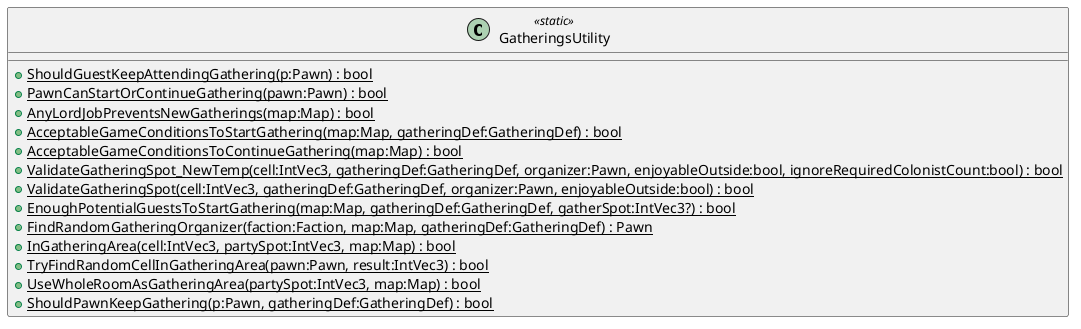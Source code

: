 @startuml
class GatheringsUtility <<static>> {
    + {static} ShouldGuestKeepAttendingGathering(p:Pawn) : bool
    + {static} PawnCanStartOrContinueGathering(pawn:Pawn) : bool
    + {static} AnyLordJobPreventsNewGatherings(map:Map) : bool
    + {static} AcceptableGameConditionsToStartGathering(map:Map, gatheringDef:GatheringDef) : bool
    + {static} AcceptableGameConditionsToContinueGathering(map:Map) : bool
    + {static} ValidateGatheringSpot_NewTemp(cell:IntVec3, gatheringDef:GatheringDef, organizer:Pawn, enjoyableOutside:bool, ignoreRequiredColonistCount:bool) : bool
    + {static} ValidateGatheringSpot(cell:IntVec3, gatheringDef:GatheringDef, organizer:Pawn, enjoyableOutside:bool) : bool
    + {static} EnoughPotentialGuestsToStartGathering(map:Map, gatheringDef:GatheringDef, gatherSpot:IntVec3?) : bool
    + {static} FindRandomGatheringOrganizer(faction:Faction, map:Map, gatheringDef:GatheringDef) : Pawn
    + {static} InGatheringArea(cell:IntVec3, partySpot:IntVec3, map:Map) : bool
    + {static} TryFindRandomCellInGatheringArea(pawn:Pawn, result:IntVec3) : bool
    + {static} UseWholeRoomAsGatheringArea(partySpot:IntVec3, map:Map) : bool
    + {static} ShouldPawnKeepGathering(p:Pawn, gatheringDef:GatheringDef) : bool
}
@enduml
